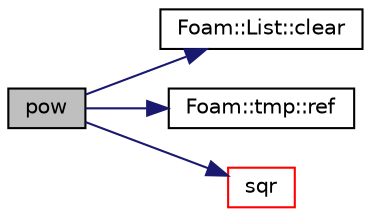 digraph "pow"
{
  bgcolor="transparent";
  edge [fontname="Helvetica",fontsize="10",labelfontname="Helvetica",labelfontsize="10"];
  node [fontname="Helvetica",fontsize="10",shape=record];
  rankdir="LR";
  Node73672 [label="pow",height=0.2,width=0.4,color="black", fillcolor="grey75", style="filled", fontcolor="black"];
  Node73672 -> Node73673 [color="midnightblue",fontsize="10",style="solid",fontname="Helvetica"];
  Node73673 [label="Foam::List::clear",height=0.2,width=0.4,color="black",URL="$a26833.html#ac8bb3912a3ce86b15842e79d0b421204",tooltip="Clear the list, i.e. set size to zero. "];
  Node73672 -> Node73674 [color="midnightblue",fontsize="10",style="solid",fontname="Helvetica"];
  Node73674 [label="Foam::tmp::ref",height=0.2,width=0.4,color="black",URL="$a27077.html#aeaf81e641282874cef07f5b808efc83b",tooltip="Return non-const reference or generate a fatal error. "];
  Node73672 -> Node73675 [color="midnightblue",fontsize="10",style="solid",fontname="Helvetica"];
  Node73675 [label="sqr",height=0.2,width=0.4,color="red",URL="$a21851.html#a277dc11c581d53826ab5090b08f3b17b"];
}
